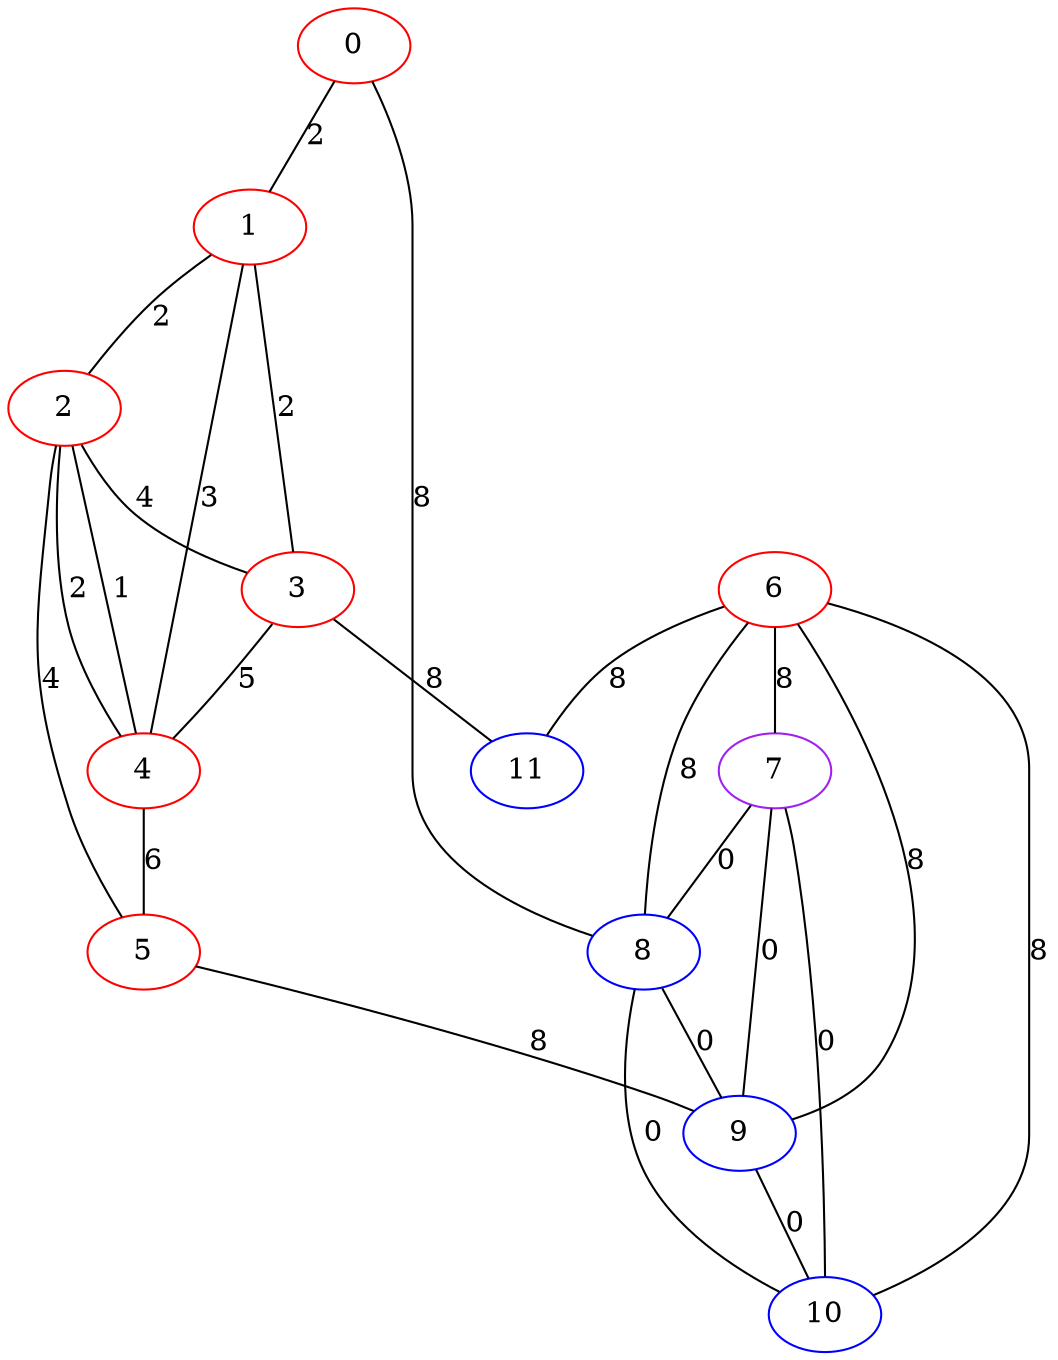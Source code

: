 graph "" {
0 [color=red, weight=1];
1 [color=red, weight=1];
2 [color=red, weight=1];
3 [color=red, weight=1];
4 [color=red, weight=1];
5 [color=red, weight=1];
6 [color=red, weight=1];
7 [color=purple, weight=4];
8 [color=blue, weight=3];
9 [color=blue, weight=3];
10 [color=blue, weight=3];
11 [color=blue, weight=3];
0 -- 8  [key=0, label=8];
0 -- 1  [key=0, label=2];
1 -- 2  [key=0, label=2];
1 -- 3  [key=0, label=2];
1 -- 4  [key=0, label=3];
2 -- 3  [key=0, label=4];
2 -- 4  [key=0, label=1];
2 -- 4  [key=1, label=2];
2 -- 5  [key=0, label=4];
3 -- 11  [key=0, label=8];
3 -- 4  [key=0, label=5];
4 -- 5  [key=0, label=6];
5 -- 9  [key=0, label=8];
6 -- 8  [key=0, label=8];
6 -- 9  [key=0, label=8];
6 -- 10  [key=0, label=8];
6 -- 11  [key=0, label=8];
6 -- 7  [key=0, label=8];
7 -- 8  [key=0, label=0];
7 -- 9  [key=0, label=0];
7 -- 10  [key=0, label=0];
8 -- 9  [key=0, label=0];
8 -- 10  [key=0, label=0];
9 -- 10  [key=0, label=0];
}

